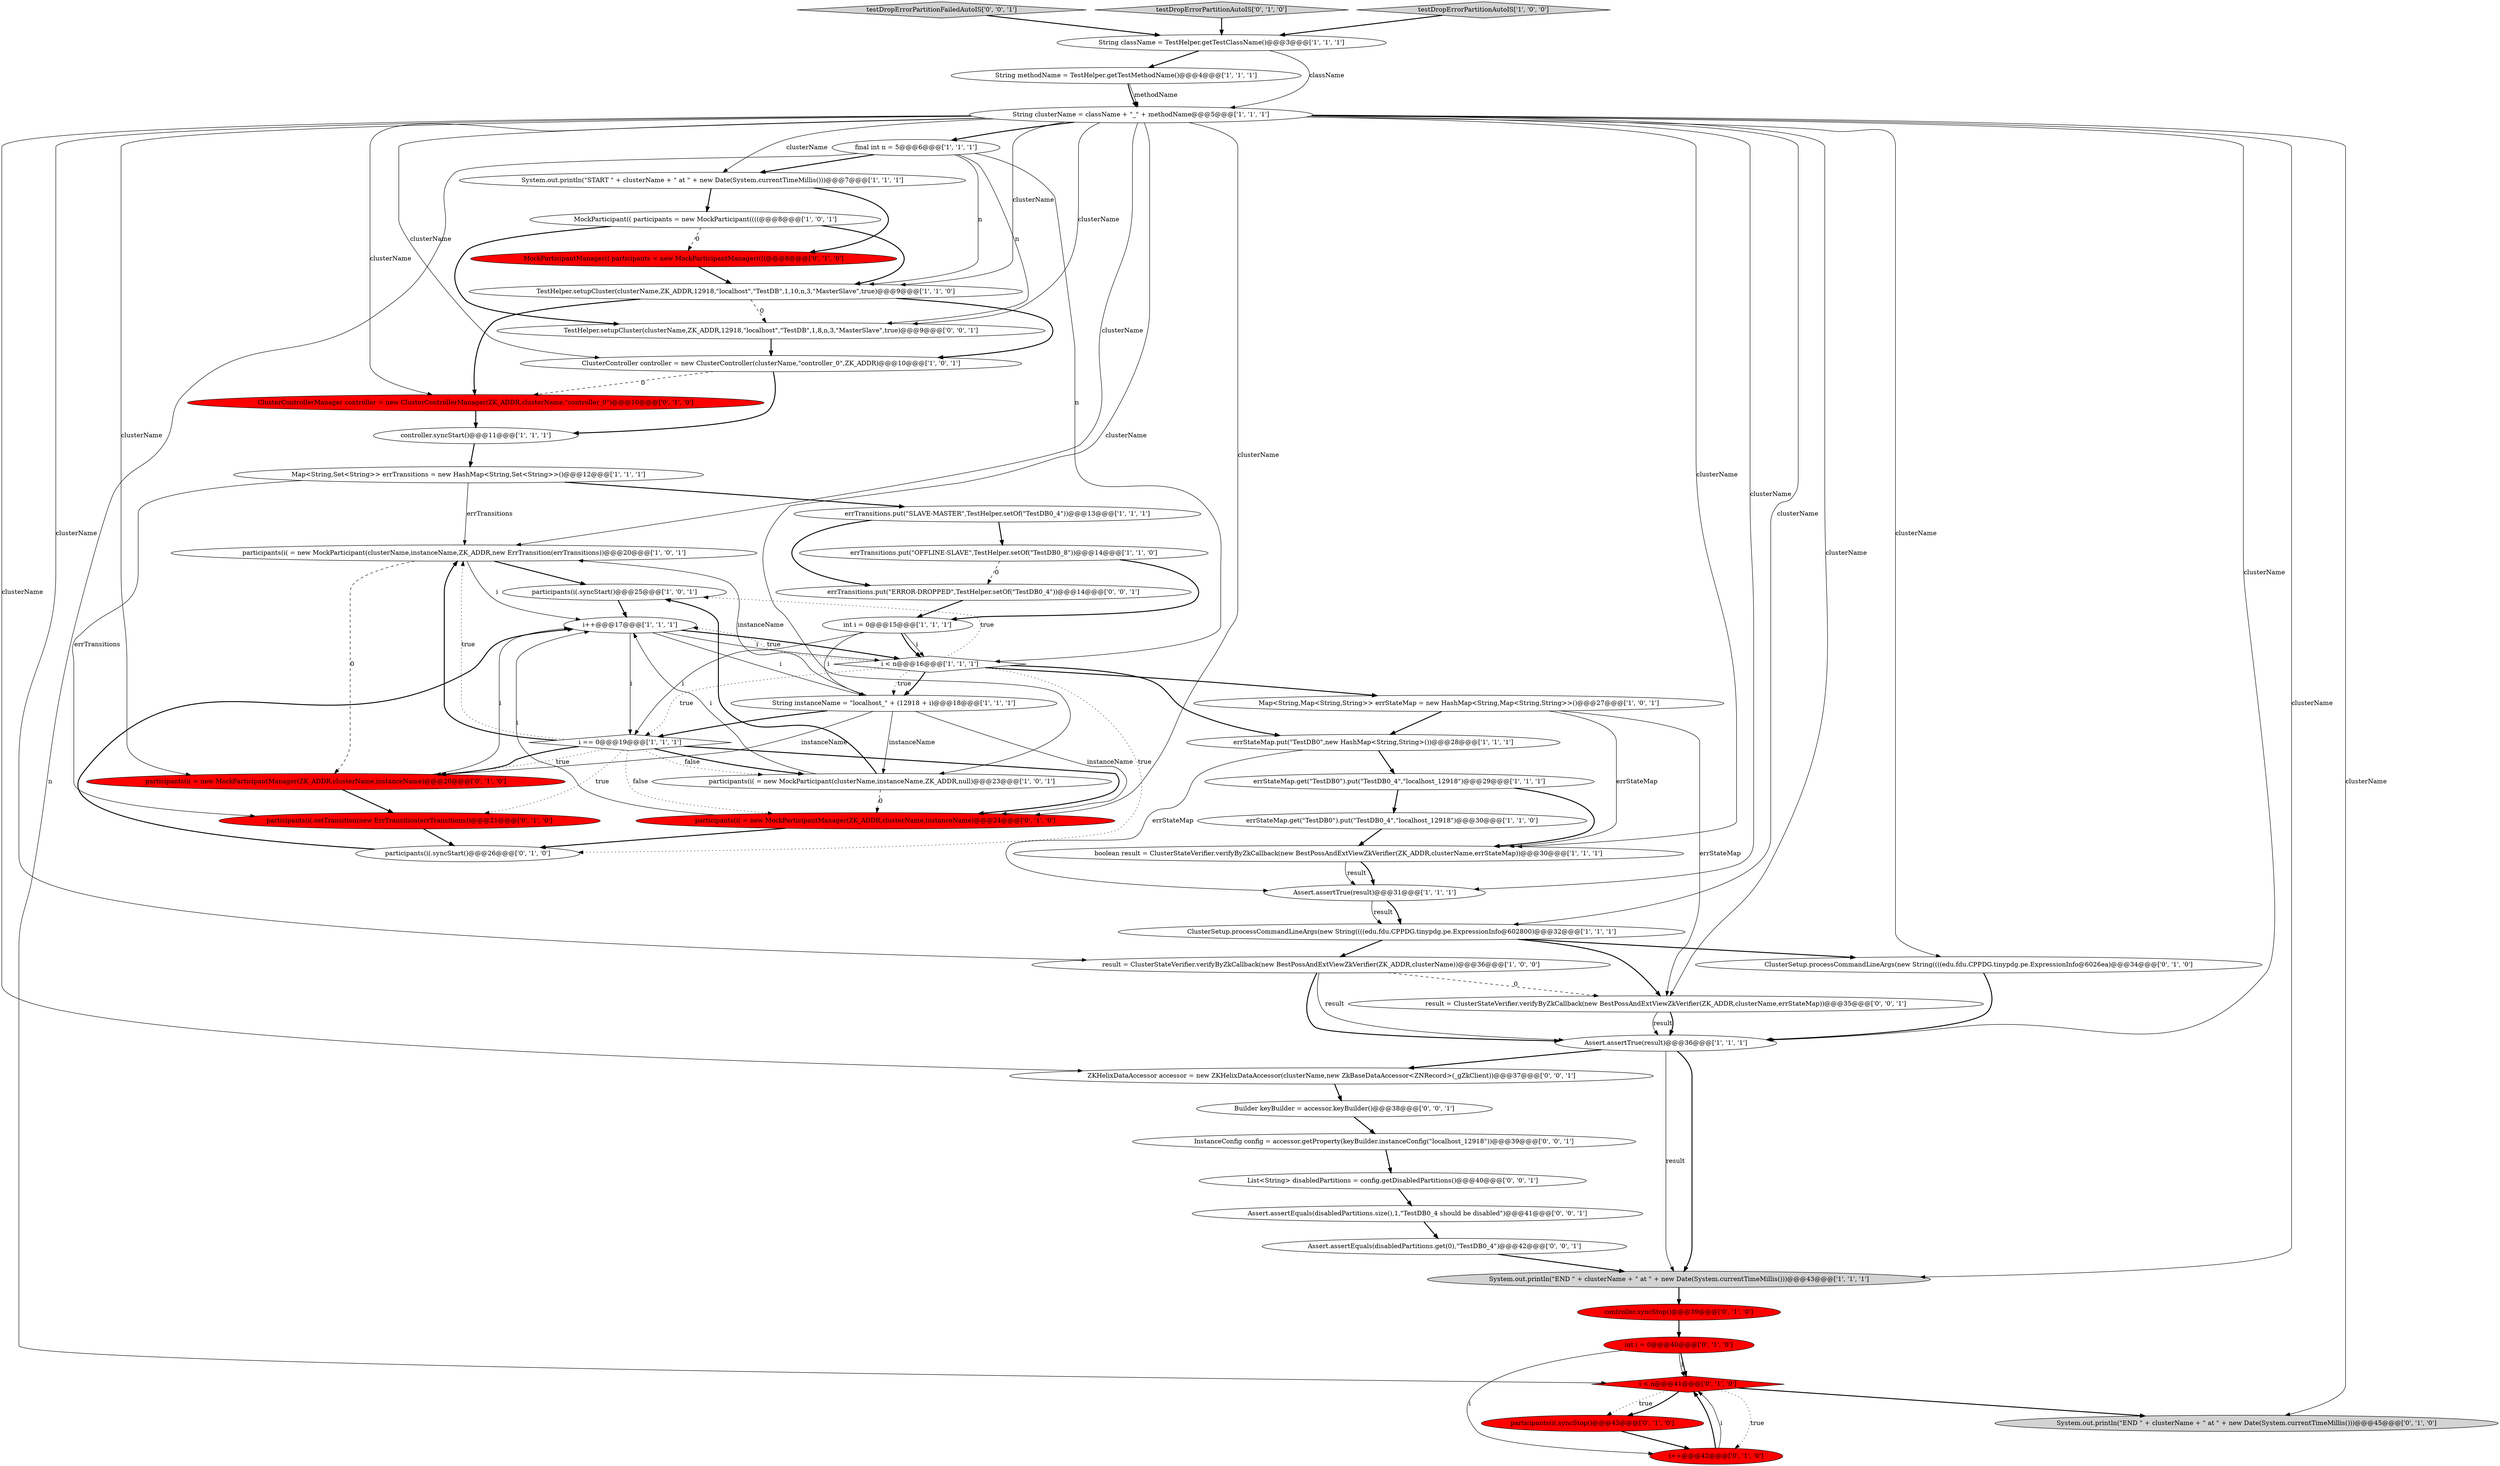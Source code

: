 digraph {
0 [style = filled, label = "Map<String,Set<String>> errTransitions = new HashMap<String,Set<String>>()@@@12@@@['1', '1', '1']", fillcolor = white, shape = ellipse image = "AAA0AAABBB1BBB"];
10 [style = filled, label = "participants(i( = new MockParticipant(clusterName,instanceName,ZK_ADDR,null)@@@23@@@['1', '0', '1']", fillcolor = white, shape = ellipse image = "AAA0AAABBB1BBB"];
45 [style = filled, label = "Assert.assertEquals(disabledPartitions.size(),1,\"TestDB0_4 should be disabled\")@@@41@@@['0', '0', '1']", fillcolor = white, shape = ellipse image = "AAA0AAABBB3BBB"];
33 [style = filled, label = "i < n@@@41@@@['0', '1', '0']", fillcolor = red, shape = diamond image = "AAA1AAABBB2BBB"];
47 [style = filled, label = "testDropErrorPartitionFailedAutoIS['0', '0', '1']", fillcolor = lightgray, shape = diamond image = "AAA0AAABBB3BBB"];
17 [style = filled, label = "MockParticipant(( participants = new MockParticipant((((@@@8@@@['1', '0', '1']", fillcolor = white, shape = ellipse image = "AAA0AAABBB1BBB"];
19 [style = filled, label = "Map<String,Map<String,String>> errStateMap = new HashMap<String,Map<String,String>>()@@@27@@@['1', '0', '1']", fillcolor = white, shape = ellipse image = "AAA0AAABBB1BBB"];
53 [style = filled, label = "ZKHelixDataAccessor accessor = new ZKHelixDataAccessor(clusterName,new ZkBaseDataAccessor<ZNRecord>(_gZkClient))@@@37@@@['0', '0', '1']", fillcolor = white, shape = ellipse image = "AAA0AAABBB3BBB"];
31 [style = filled, label = "testDropErrorPartitionAutoIS['0', '1', '0']", fillcolor = lightgray, shape = diamond image = "AAA0AAABBB2BBB"];
28 [style = filled, label = "errStateMap.put(\"TestDB0\",new HashMap<String,String>())@@@28@@@['1', '1', '1']", fillcolor = white, shape = ellipse image = "AAA0AAABBB1BBB"];
32 [style = filled, label = "System.out.println(\"END \" + clusterName + \" at \" + new Date(System.currentTimeMillis()))@@@45@@@['0', '1', '0']", fillcolor = lightgray, shape = ellipse image = "AAA0AAABBB2BBB"];
9 [style = filled, label = "errTransitions.put(\"OFFLINE-SLAVE\",TestHelper.setOf(\"TestDB0_8\"))@@@14@@@['1', '1', '0']", fillcolor = white, shape = ellipse image = "AAA0AAABBB1BBB"];
3 [style = filled, label = "String methodName = TestHelper.getTestMethodName()@@@4@@@['1', '1', '1']", fillcolor = white, shape = ellipse image = "AAA0AAABBB1BBB"];
34 [style = filled, label = "ClusterSetup.processCommandLineArgs(new String((((edu.fdu.CPPDG.tinypdg.pe.ExpressionInfo@6026ea)@@@34@@@['0', '1', '0']", fillcolor = white, shape = ellipse image = "AAA0AAABBB2BBB"];
36 [style = filled, label = "participants(i(.syncStart()@@@26@@@['0', '1', '0']", fillcolor = white, shape = ellipse image = "AAA0AAABBB2BBB"];
44 [style = filled, label = "controller.syncStop()@@@39@@@['0', '1', '0']", fillcolor = red, shape = ellipse image = "AAA1AAABBB2BBB"];
46 [style = filled, label = "Builder keyBuilder = accessor.keyBuilder()@@@38@@@['0', '0', '1']", fillcolor = white, shape = ellipse image = "AAA0AAABBB3BBB"];
25 [style = filled, label = "i < n@@@16@@@['1', '1', '1']", fillcolor = white, shape = diamond image = "AAA0AAABBB1BBB"];
38 [style = filled, label = "i++@@@42@@@['0', '1', '0']", fillcolor = red, shape = ellipse image = "AAA1AAABBB2BBB"];
12 [style = filled, label = "System.out.println(\"END \" + clusterName + \" at \" + new Date(System.currentTimeMillis()))@@@43@@@['1', '1', '1']", fillcolor = lightgray, shape = ellipse image = "AAA0AAABBB1BBB"];
13 [style = filled, label = "String className = TestHelper.getTestClassName()@@@3@@@['1', '1', '1']", fillcolor = white, shape = ellipse image = "AAA0AAABBB1BBB"];
21 [style = filled, label = "participants(i( = new MockParticipant(clusterName,instanceName,ZK_ADDR,new ErrTransition(errTransitions))@@@20@@@['1', '0', '1']", fillcolor = white, shape = ellipse image = "AAA0AAABBB1BBB"];
22 [style = filled, label = "participants(i(.syncStart()@@@25@@@['1', '0', '1']", fillcolor = white, shape = ellipse image = "AAA0AAABBB1BBB"];
49 [style = filled, label = "List<String> disabledPartitions = config.getDisabledPartitions()@@@40@@@['0', '0', '1']", fillcolor = white, shape = ellipse image = "AAA0AAABBB3BBB"];
29 [style = filled, label = "boolean result = ClusterStateVerifier.verifyByZkCallback(new BestPossAndExtViewZkVerifier(ZK_ADDR,clusterName,errStateMap))@@@30@@@['1', '1', '1']", fillcolor = white, shape = ellipse image = "AAA0AAABBB1BBB"];
50 [style = filled, label = "InstanceConfig config = accessor.getProperty(keyBuilder.instanceConfig(\"localhost_12918\"))@@@39@@@['0', '0', '1']", fillcolor = white, shape = ellipse image = "AAA0AAABBB3BBB"];
7 [style = filled, label = "int i = 0@@@15@@@['1', '1', '1']", fillcolor = white, shape = ellipse image = "AAA0AAABBB1BBB"];
2 [style = filled, label = "Assert.assertTrue(result)@@@36@@@['1', '1', '1']", fillcolor = white, shape = ellipse image = "AAA0AAABBB1BBB"];
6 [style = filled, label = "errTransitions.put(\"SLAVE-MASTER\",TestHelper.setOf(\"TestDB0_4\"))@@@13@@@['1', '1', '1']", fillcolor = white, shape = ellipse image = "AAA0AAABBB1BBB"];
54 [style = filled, label = "TestHelper.setupCluster(clusterName,ZK_ADDR,12918,\"localhost\",\"TestDB\",1,8,n,3,\"MasterSlave\",true)@@@9@@@['0', '0', '1']", fillcolor = white, shape = ellipse image = "AAA0AAABBB3BBB"];
23 [style = filled, label = "controller.syncStart()@@@11@@@['1', '1', '1']", fillcolor = white, shape = ellipse image = "AAA0AAABBB1BBB"];
42 [style = filled, label = "MockParticipantManager(( participants = new MockParticipantManager((((@@@8@@@['0', '1', '0']", fillcolor = red, shape = ellipse image = "AAA1AAABBB2BBB"];
16 [style = filled, label = "System.out.println(\"START \" + clusterName + \" at \" + new Date(System.currentTimeMillis()))@@@7@@@['1', '1', '1']", fillcolor = white, shape = ellipse image = "AAA0AAABBB1BBB"];
35 [style = filled, label = "participants(i( = new MockParticipantManager(ZK_ADDR,clusterName,instanceName)@@@20@@@['0', '1', '0']", fillcolor = red, shape = ellipse image = "AAA1AAABBB2BBB"];
39 [style = filled, label = "participants(i(.syncStop()@@@43@@@['0', '1', '0']", fillcolor = red, shape = ellipse image = "AAA1AAABBB2BBB"];
30 [style = filled, label = "Assert.assertTrue(result)@@@31@@@['1', '1', '1']", fillcolor = white, shape = ellipse image = "AAA0AAABBB1BBB"];
48 [style = filled, label = "result = ClusterStateVerifier.verifyByZkCallback(new BestPossAndExtViewZkVerifier(ZK_ADDR,clusterName,errStateMap))@@@35@@@['0', '0', '1']", fillcolor = white, shape = ellipse image = "AAA0AAABBB3BBB"];
26 [style = filled, label = "i++@@@17@@@['1', '1', '1']", fillcolor = white, shape = ellipse image = "AAA0AAABBB1BBB"];
51 [style = filled, label = "Assert.assertEquals(disabledPartitions.get(0),\"TestDB0_4\")@@@42@@@['0', '0', '1']", fillcolor = white, shape = ellipse image = "AAA0AAABBB3BBB"];
43 [style = filled, label = "participants(i(.setTransition(new ErrTransition(errTransitions))@@@21@@@['0', '1', '0']", fillcolor = red, shape = ellipse image = "AAA1AAABBB2BBB"];
1 [style = filled, label = "result = ClusterStateVerifier.verifyByZkCallback(new BestPossAndExtViewZkVerifier(ZK_ADDR,clusterName))@@@36@@@['1', '0', '0']", fillcolor = white, shape = ellipse image = "AAA0AAABBB1BBB"];
15 [style = filled, label = "final int n = 5@@@6@@@['1', '1', '1']", fillcolor = white, shape = ellipse image = "AAA0AAABBB1BBB"];
5 [style = filled, label = "TestHelper.setupCluster(clusterName,ZK_ADDR,12918,\"localhost\",\"TestDB\",1,10,n,3,\"MasterSlave\",true)@@@9@@@['1', '1', '0']", fillcolor = white, shape = ellipse image = "AAA0AAABBB1BBB"];
14 [style = filled, label = "ClusterSetup.processCommandLineArgs(new String((((edu.fdu.CPPDG.tinypdg.pe.ExpressionInfo@602800)@@@32@@@['1', '1', '1']", fillcolor = white, shape = ellipse image = "AAA0AAABBB1BBB"];
18 [style = filled, label = "errStateMap.get(\"TestDB0\").put(\"TestDB0_4\",\"localhost_12918\")@@@30@@@['1', '1', '0']", fillcolor = white, shape = ellipse image = "AAA0AAABBB1BBB"];
11 [style = filled, label = "String clusterName = className + \"_\" + methodName@@@5@@@['1', '1', '1']", fillcolor = white, shape = ellipse image = "AAA0AAABBB1BBB"];
24 [style = filled, label = "String instanceName = \"localhost_\" + (12918 + i)@@@18@@@['1', '1', '1']", fillcolor = white, shape = ellipse image = "AAA0AAABBB1BBB"];
37 [style = filled, label = "ClusterControllerManager controller = new ClusterControllerManager(ZK_ADDR,clusterName,\"controller_0\")@@@10@@@['0', '1', '0']", fillcolor = red, shape = ellipse image = "AAA1AAABBB2BBB"];
40 [style = filled, label = "int i = 0@@@40@@@['0', '1', '0']", fillcolor = red, shape = ellipse image = "AAA1AAABBB2BBB"];
52 [style = filled, label = "errTransitions.put(\"ERROR-DROPPED\",TestHelper.setOf(\"TestDB0_4\"))@@@14@@@['0', '0', '1']", fillcolor = white, shape = ellipse image = "AAA0AAABBB3BBB"];
8 [style = filled, label = "errStateMap.get(\"TestDB0\").put(\"TestDB0_4\",\"localhost_12918\")@@@29@@@['1', '1', '1']", fillcolor = white, shape = ellipse image = "AAA0AAABBB1BBB"];
41 [style = filled, label = "participants(i( = new MockParticipantManager(ZK_ADDR,clusterName,instanceName)@@@24@@@['0', '1', '0']", fillcolor = red, shape = ellipse image = "AAA1AAABBB2BBB"];
27 [style = filled, label = "i == 0@@@19@@@['1', '1', '1']", fillcolor = white, shape = diamond image = "AAA0AAABBB1BBB"];
4 [style = filled, label = "ClusterController controller = new ClusterController(clusterName,\"controller_0\",ZK_ADDR)@@@10@@@['1', '0', '1']", fillcolor = white, shape = ellipse image = "AAA0AAABBB1BBB"];
20 [style = filled, label = "testDropErrorPartitionAutoIS['1', '0', '0']", fillcolor = lightgray, shape = diamond image = "AAA0AAABBB1BBB"];
11->5 [style = solid, label="clusterName"];
11->53 [style = solid, label="clusterName"];
17->54 [style = bold, label=""];
11->41 [style = solid, label="clusterName"];
12->44 [style = bold, label=""];
11->34 [style = solid, label="clusterName"];
29->30 [style = bold, label=""];
11->32 [style = solid, label="clusterName"];
9->52 [style = dashed, label="0"];
35->43 [style = bold, label=""];
9->7 [style = bold, label=""];
24->41 [style = solid, label="instanceName"];
2->53 [style = bold, label=""];
10->41 [style = dashed, label="0"];
24->35 [style = solid, label="instanceName"];
26->25 [style = solid, label="i"];
11->1 [style = solid, label="clusterName"];
34->2 [style = bold, label=""];
11->37 [style = solid, label="clusterName"];
25->19 [style = bold, label=""];
39->38 [style = bold, label=""];
30->14 [style = bold, label=""];
16->42 [style = bold, label=""];
19->28 [style = bold, label=""];
46->50 [style = bold, label=""];
27->35 [style = dotted, label="true"];
24->27 [style = bold, label=""];
14->48 [style = bold, label=""];
5->37 [style = bold, label=""];
5->54 [style = dashed, label="0"];
17->5 [style = bold, label=""];
26->24 [style = solid, label="i"];
25->28 [style = bold, label=""];
48->2 [style = solid, label="result"];
48->2 [style = bold, label=""];
1->48 [style = dashed, label="0"];
8->18 [style = bold, label=""];
40->38 [style = solid, label="i"];
3->11 [style = bold, label=""];
11->54 [style = solid, label="clusterName"];
7->24 [style = solid, label="i"];
16->17 [style = bold, label=""];
27->21 [style = dotted, label="true"];
50->49 [style = bold, label=""];
11->21 [style = solid, label="clusterName"];
25->24 [style = bold, label=""];
11->12 [style = solid, label="clusterName"];
0->21 [style = solid, label="errTransitions"];
21->26 [style = solid, label="i"];
24->10 [style = solid, label="instanceName"];
21->22 [style = bold, label=""];
11->10 [style = solid, label="clusterName"];
26->27 [style = solid, label="i"];
0->43 [style = solid, label="errTransitions"];
11->35 [style = solid, label="clusterName"];
7->27 [style = solid, label="i"];
52->7 [style = bold, label=""];
33->38 [style = dotted, label="true"];
38->33 [style = bold, label=""];
19->29 [style = solid, label="errStateMap"];
25->26 [style = dotted, label="true"];
4->23 [style = bold, label=""];
33->39 [style = dotted, label="true"];
22->26 [style = bold, label=""];
49->45 [style = bold, label=""];
20->13 [style = bold, label=""];
11->16 [style = solid, label="clusterName"];
11->14 [style = solid, label="clusterName"];
45->51 [style = bold, label=""];
13->11 [style = solid, label="className"];
11->4 [style = solid, label="clusterName"];
24->21 [style = solid, label="instanceName"];
51->12 [style = bold, label=""];
31->13 [style = bold, label=""];
43->36 [style = bold, label=""];
25->24 [style = dotted, label="true"];
2->12 [style = solid, label="result"];
17->42 [style = dashed, label="0"];
23->0 [style = bold, label=""];
47->13 [style = bold, label=""];
27->35 [style = bold, label=""];
53->46 [style = bold, label=""];
40->33 [style = bold, label=""];
30->14 [style = solid, label="result"];
41->36 [style = bold, label=""];
27->10 [style = bold, label=""];
5->4 [style = bold, label=""];
28->8 [style = bold, label=""];
25->36 [style = dotted, label="true"];
27->41 [style = dotted, label="false"];
33->32 [style = bold, label=""];
15->25 [style = solid, label="n"];
1->2 [style = bold, label=""];
21->35 [style = dashed, label="0"];
27->10 [style = dotted, label="false"];
4->37 [style = dashed, label="0"];
27->21 [style = bold, label=""];
1->2 [style = solid, label="result"];
41->26 [style = solid, label="i"];
28->30 [style = solid, label="errStateMap"];
10->26 [style = solid, label="i"];
15->54 [style = solid, label="n"];
10->22 [style = bold, label=""];
27->43 [style = dotted, label="true"];
40->33 [style = solid, label="i"];
0->6 [style = bold, label=""];
26->25 [style = bold, label=""];
3->11 [style = solid, label="methodName"];
44->40 [style = bold, label=""];
14->34 [style = bold, label=""];
19->48 [style = solid, label="errStateMap"];
36->26 [style = bold, label=""];
15->16 [style = bold, label=""];
37->23 [style = bold, label=""];
54->4 [style = bold, label=""];
6->52 [style = bold, label=""];
7->25 [style = solid, label="i"];
35->26 [style = solid, label="i"];
11->15 [style = bold, label=""];
14->1 [style = bold, label=""];
2->12 [style = bold, label=""];
15->5 [style = solid, label="n"];
15->33 [style = solid, label="n"];
11->48 [style = solid, label="clusterName"];
18->29 [style = bold, label=""];
11->29 [style = solid, label="clusterName"];
33->39 [style = bold, label=""];
13->3 [style = bold, label=""];
11->30 [style = solid, label="clusterName"];
27->41 [style = bold, label=""];
11->2 [style = solid, label="clusterName"];
38->33 [style = solid, label="i"];
25->22 [style = dotted, label="true"];
7->25 [style = bold, label=""];
29->30 [style = solid, label="result"];
42->5 [style = bold, label=""];
6->9 [style = bold, label=""];
25->27 [style = dotted, label="true"];
8->29 [style = bold, label=""];
}
